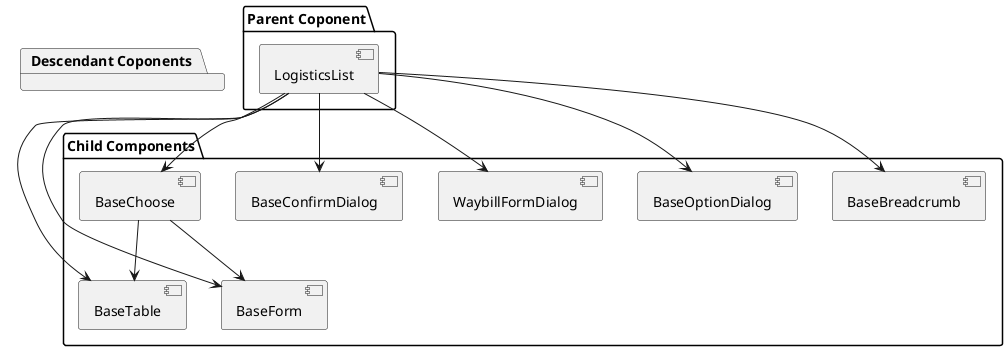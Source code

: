 @startuml

package "Parent Coponent" {
  [LogisticsList]
}

package "Child Components" {
  [BaseTable]
  [BaseForm]
  [BaseChoose]
  [BaseBreadcrumb]
  [BaseOptionDialog]
  [WaybillFormDialog]
  [BaseConfirmDialog]
}

package "Descendant Coponents" {
  [BaseForm]
  [BaseTable]
}

[LogisticsList]             -->       [BaseForm]
[LogisticsList]             -->       [BaseTable]
[LogisticsList]             -->       [BaseChoose]
[LogisticsList]             -->       [BaseBreadcrumb]
[LogisticsList]             -->       [BaseOptionDialog]
[LogisticsList]             -->       [WaybillFormDialog]
[LogisticsList]             -->       [BaseConfirmDialog]
[BaseChoose]            -->       [BaseForm]
[BaseChoose]            -->       [BaseTable]

@enduml